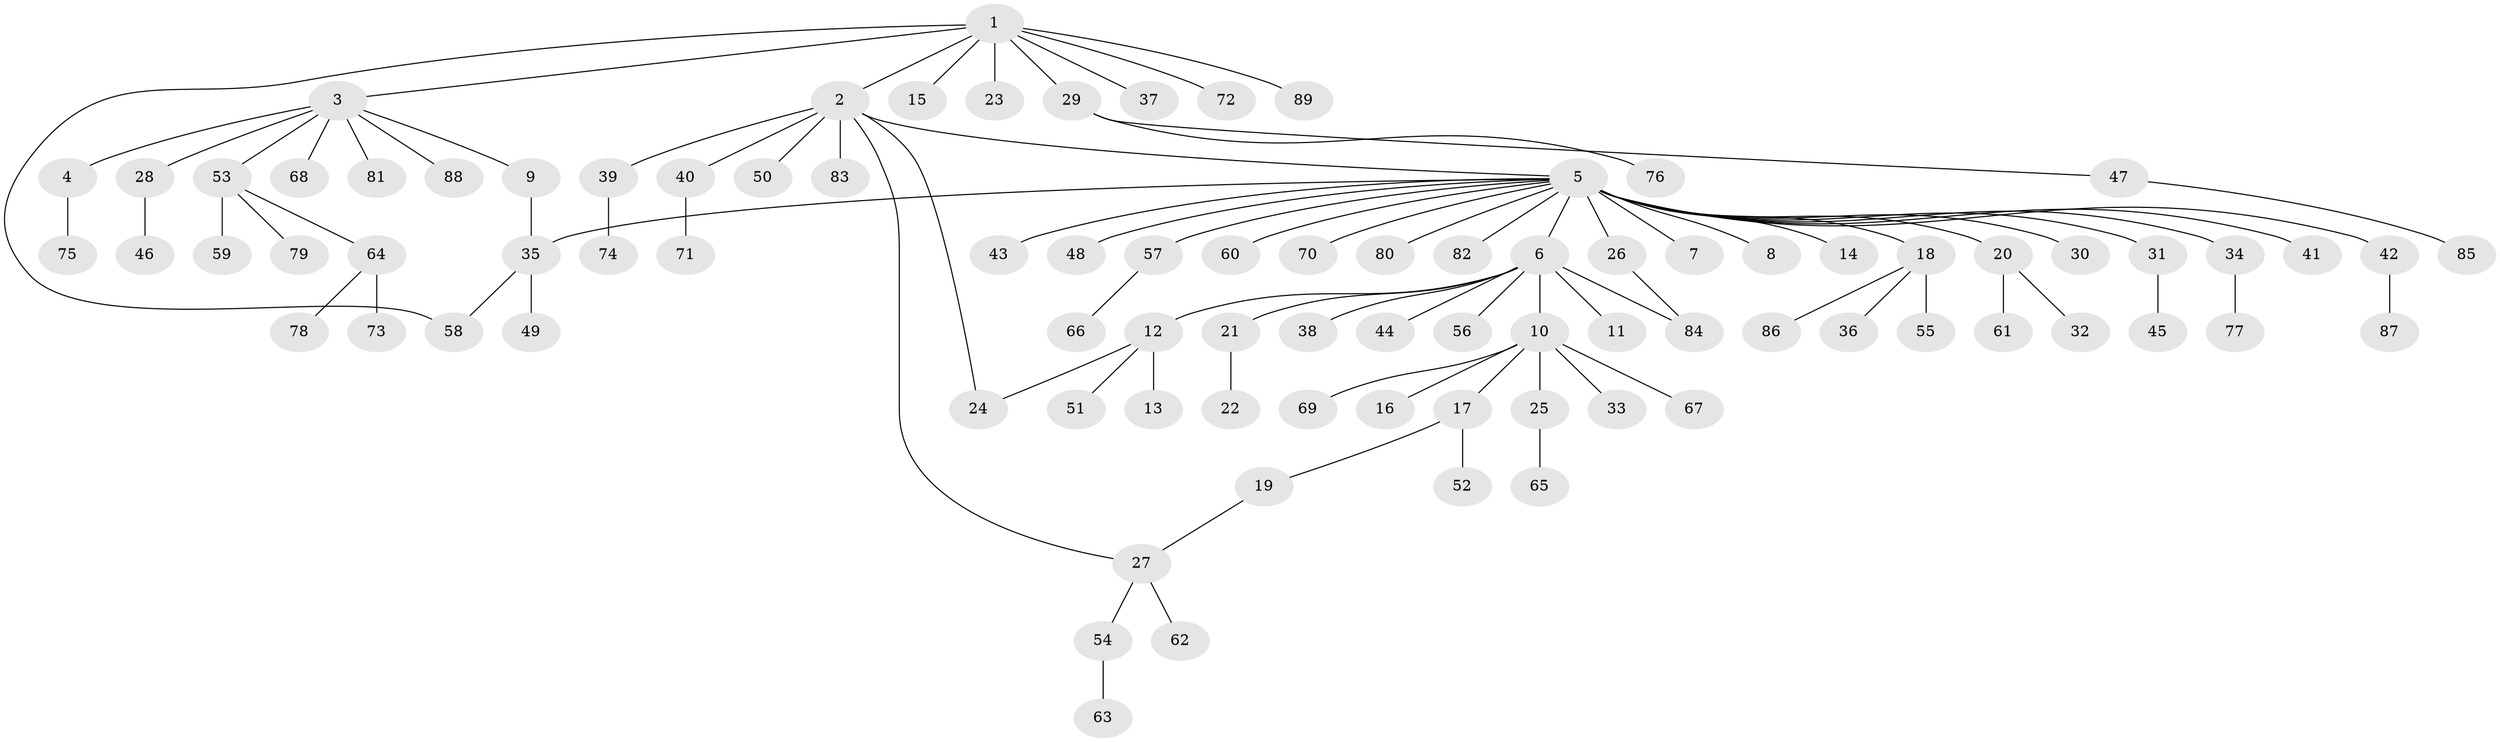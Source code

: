 // coarse degree distribution, {8: 0.046153846153846156, 7: 0.015384615384615385, 1: 0.6923076923076923, 21: 0.015384615384615385, 2: 0.12307692307692308, 6: 0.015384615384615385, 3: 0.07692307692307693, 4: 0.015384615384615385}
// Generated by graph-tools (version 1.1) at 2025/23/03/03/25 07:23:54]
// undirected, 89 vertices, 93 edges
graph export_dot {
graph [start="1"]
  node [color=gray90,style=filled];
  1;
  2;
  3;
  4;
  5;
  6;
  7;
  8;
  9;
  10;
  11;
  12;
  13;
  14;
  15;
  16;
  17;
  18;
  19;
  20;
  21;
  22;
  23;
  24;
  25;
  26;
  27;
  28;
  29;
  30;
  31;
  32;
  33;
  34;
  35;
  36;
  37;
  38;
  39;
  40;
  41;
  42;
  43;
  44;
  45;
  46;
  47;
  48;
  49;
  50;
  51;
  52;
  53;
  54;
  55;
  56;
  57;
  58;
  59;
  60;
  61;
  62;
  63;
  64;
  65;
  66;
  67;
  68;
  69;
  70;
  71;
  72;
  73;
  74;
  75;
  76;
  77;
  78;
  79;
  80;
  81;
  82;
  83;
  84;
  85;
  86;
  87;
  88;
  89;
  1 -- 2;
  1 -- 3;
  1 -- 15;
  1 -- 23;
  1 -- 29;
  1 -- 37;
  1 -- 58;
  1 -- 72;
  1 -- 89;
  2 -- 5;
  2 -- 24;
  2 -- 27;
  2 -- 39;
  2 -- 40;
  2 -- 50;
  2 -- 83;
  3 -- 4;
  3 -- 9;
  3 -- 28;
  3 -- 53;
  3 -- 68;
  3 -- 81;
  3 -- 88;
  4 -- 75;
  5 -- 6;
  5 -- 7;
  5 -- 8;
  5 -- 14;
  5 -- 18;
  5 -- 20;
  5 -- 26;
  5 -- 30;
  5 -- 31;
  5 -- 34;
  5 -- 35;
  5 -- 41;
  5 -- 42;
  5 -- 43;
  5 -- 48;
  5 -- 57;
  5 -- 60;
  5 -- 70;
  5 -- 80;
  5 -- 82;
  6 -- 10;
  6 -- 11;
  6 -- 12;
  6 -- 21;
  6 -- 38;
  6 -- 44;
  6 -- 56;
  6 -- 84;
  9 -- 35;
  10 -- 16;
  10 -- 17;
  10 -- 25;
  10 -- 33;
  10 -- 67;
  10 -- 69;
  12 -- 13;
  12 -- 24;
  12 -- 51;
  17 -- 19;
  17 -- 52;
  18 -- 36;
  18 -- 55;
  18 -- 86;
  19 -- 27;
  20 -- 32;
  20 -- 61;
  21 -- 22;
  25 -- 65;
  26 -- 84;
  27 -- 54;
  27 -- 62;
  28 -- 46;
  29 -- 47;
  29 -- 76;
  31 -- 45;
  34 -- 77;
  35 -- 49;
  35 -- 58;
  39 -- 74;
  40 -- 71;
  42 -- 87;
  47 -- 85;
  53 -- 59;
  53 -- 64;
  53 -- 79;
  54 -- 63;
  57 -- 66;
  64 -- 73;
  64 -- 78;
}
